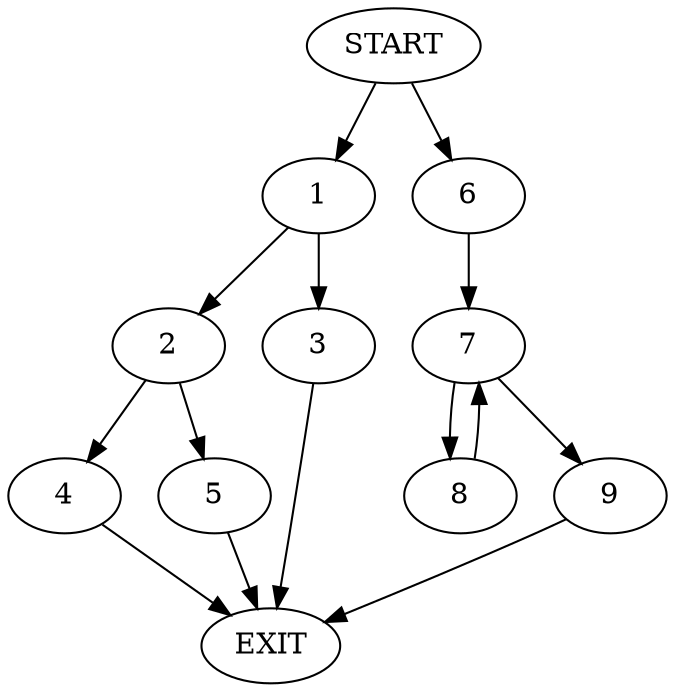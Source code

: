 digraph {
0 [label="START"]
10 [label="EXIT"]
0 -> 1
1 -> 2
1 -> 3
3 -> 10
2 -> 4
2 -> 5
5 -> 10
4 -> 10
0 -> 6
6 -> 7
7 -> 8
7 -> 9
9 -> 10
8 -> 7
}
